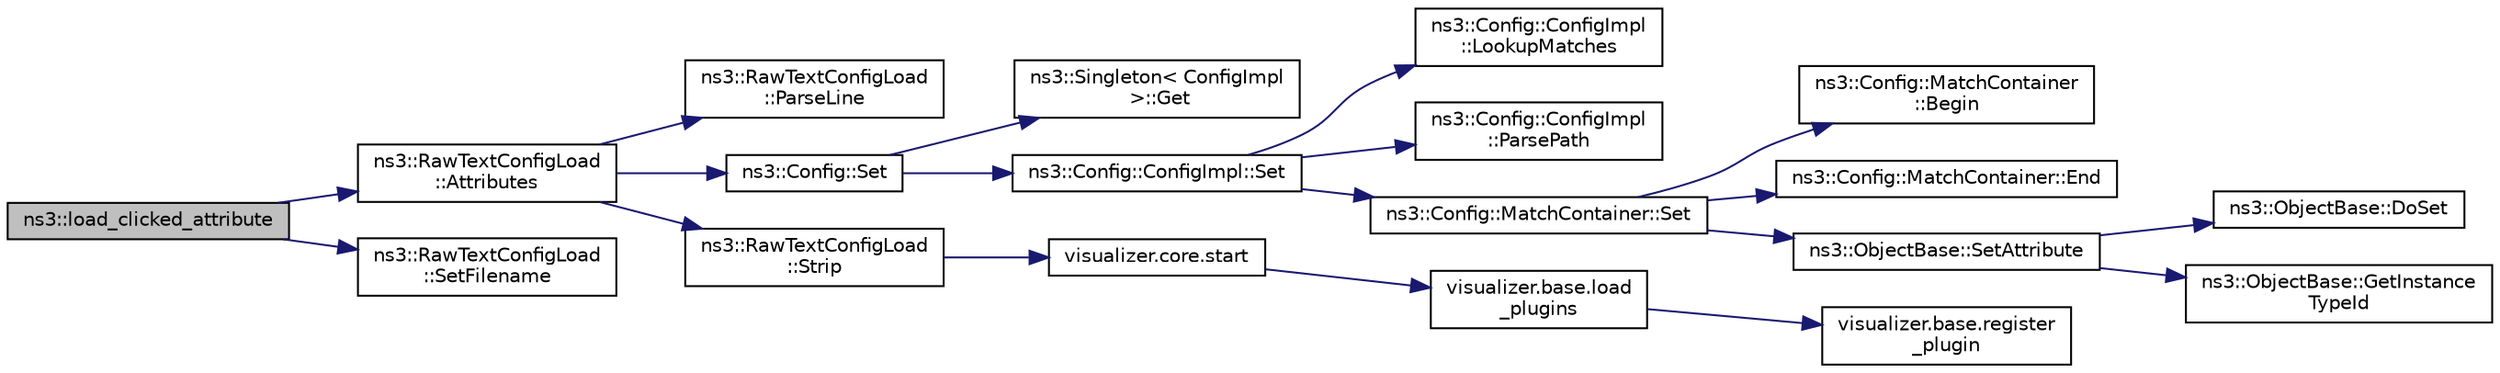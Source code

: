 digraph "ns3::load_clicked_attribute"
{
 // LATEX_PDF_SIZE
  edge [fontname="Helvetica",fontsize="10",labelfontname="Helvetica",labelfontsize="10"];
  node [fontname="Helvetica",fontsize="10",shape=record];
  rankdir="LR";
  Node1 [label="ns3::load_clicked_attribute",height=0.2,width=0.4,color="black", fillcolor="grey75", style="filled", fontcolor="black",tooltip="If the user presses the button load, it will load the config file into memory."];
  Node1 -> Node2 [color="midnightblue",fontsize="10",style="solid",fontname="Helvetica"];
  Node2 [label="ns3::RawTextConfigLoad\l::Attributes",height=0.2,width=0.4,color="black", fillcolor="white", style="filled",URL="$classns3_1_1_raw_text_config_load.html#ac4f323b065c9fb10bbab85720051b343",tooltip="Load or save the attributes values."];
  Node2 -> Node3 [color="midnightblue",fontsize="10",style="solid",fontname="Helvetica"];
  Node3 [label="ns3::RawTextConfigLoad\l::ParseLine",height=0.2,width=0.4,color="black", fillcolor="white", style="filled",URL="$classns3_1_1_raw_text_config_load.html#a4ba16d656dbaccf93e697e0c931a96a8",tooltip="Parse (potentially multi-) line configs into type, name, and values."];
  Node2 -> Node4 [color="midnightblue",fontsize="10",style="solid",fontname="Helvetica"];
  Node4 [label="ns3::Config::Set",height=0.2,width=0.4,color="black", fillcolor="white", style="filled",URL="$group__config.html#gadce03667ec621d64ce4aace85d9bcfd0",tooltip=" "];
  Node4 -> Node5 [color="midnightblue",fontsize="10",style="solid",fontname="Helvetica"];
  Node5 [label="ns3::Singleton\< ConfigImpl\l \>::Get",height=0.2,width=0.4,color="black", fillcolor="white", style="filled",URL="$classns3_1_1_singleton.html#a80a2cd3c25a27ea72add7a9f7a141ffa",tooltip="Get a pointer to the singleton instance."];
  Node4 -> Node6 [color="midnightblue",fontsize="10",style="solid",fontname="Helvetica"];
  Node6 [label="ns3::Config::ConfigImpl::Set",height=0.2,width=0.4,color="black", fillcolor="white", style="filled",URL="$classns3_1_1_config_1_1_config_impl.html#aa656a0317ccef3701872174f9c863949",tooltip=" "];
  Node6 -> Node7 [color="midnightblue",fontsize="10",style="solid",fontname="Helvetica"];
  Node7 [label="ns3::Config::ConfigImpl\l::LookupMatches",height=0.2,width=0.4,color="black", fillcolor="white", style="filled",URL="$classns3_1_1_config_1_1_config_impl.html#aef8d461e235704cdeb8a85581ba249fb",tooltip=" "];
  Node6 -> Node8 [color="midnightblue",fontsize="10",style="solid",fontname="Helvetica"];
  Node8 [label="ns3::Config::ConfigImpl\l::ParsePath",height=0.2,width=0.4,color="black", fillcolor="white", style="filled",URL="$classns3_1_1_config_1_1_config_impl.html#ab482a563857309e0e70beba3af32be71",tooltip="Break a Config path into the leading path and the last leaf token."];
  Node6 -> Node9 [color="midnightblue",fontsize="10",style="solid",fontname="Helvetica"];
  Node9 [label="ns3::Config::MatchContainer::Set",height=0.2,width=0.4,color="black", fillcolor="white", style="filled",URL="$classns3_1_1_config_1_1_match_container.html#a4d946efb9907c1625581617402274fa3",tooltip=" "];
  Node9 -> Node10 [color="midnightblue",fontsize="10",style="solid",fontname="Helvetica"];
  Node10 [label="ns3::Config::MatchContainer\l::Begin",height=0.2,width=0.4,color="black", fillcolor="white", style="filled",URL="$classns3_1_1_config_1_1_match_container.html#afdad67605b13bdcf5a45a512563d1b6c",tooltip=" "];
  Node9 -> Node11 [color="midnightblue",fontsize="10",style="solid",fontname="Helvetica"];
  Node11 [label="ns3::Config::MatchContainer::End",height=0.2,width=0.4,color="black", fillcolor="white", style="filled",URL="$classns3_1_1_config_1_1_match_container.html#a6b65ea9c9c12467bf68edd5bcfe42a6d",tooltip=" "];
  Node9 -> Node12 [color="midnightblue",fontsize="10",style="solid",fontname="Helvetica"];
  Node12 [label="ns3::ObjectBase::SetAttribute",height=0.2,width=0.4,color="black", fillcolor="white", style="filled",URL="$classns3_1_1_object_base.html#ac60245d3ea4123bbc9b1d391f1f6592f",tooltip="Set a single attribute, raising fatal errors if unsuccessful."];
  Node12 -> Node13 [color="midnightblue",fontsize="10",style="solid",fontname="Helvetica"];
  Node13 [label="ns3::ObjectBase::DoSet",height=0.2,width=0.4,color="black", fillcolor="white", style="filled",URL="$classns3_1_1_object_base.html#afe5f2f7b2fabc99aa33f9bb434e3b695",tooltip="Attempt to set the value referenced by the accessor spec to a valid value according to the checker,..."];
  Node12 -> Node14 [color="midnightblue",fontsize="10",style="solid",fontname="Helvetica"];
  Node14 [label="ns3::ObjectBase::GetInstance\lTypeId",height=0.2,width=0.4,color="black", fillcolor="white", style="filled",URL="$classns3_1_1_object_base.html#abe5b43a6f5b99a92a4c3122db31f06fb",tooltip="Get the most derived TypeId for this Object."];
  Node2 -> Node15 [color="midnightblue",fontsize="10",style="solid",fontname="Helvetica"];
  Node15 [label="ns3::RawTextConfigLoad\l::Strip",height=0.2,width=0.4,color="black", fillcolor="white", style="filled",URL="$classns3_1_1_raw_text_config_load.html#aad3ad24f9eeb53999a4366673c12a11e",tooltip="Strip out attribute value."];
  Node15 -> Node16 [color="midnightblue",fontsize="10",style="solid",fontname="Helvetica"];
  Node16 [label="visualizer.core.start",height=0.2,width=0.4,color="black", fillcolor="white", style="filled",URL="$namespacevisualizer_1_1core.html#a2a35e5d8a34af358b508dac8635754e0",tooltip=" "];
  Node16 -> Node17 [color="midnightblue",fontsize="10",style="solid",fontname="Helvetica"];
  Node17 [label="visualizer.base.load\l_plugins",height=0.2,width=0.4,color="black", fillcolor="white", style="filled",URL="$namespacevisualizer_1_1base.html#ad171497a5ff1afe0a73bedaebf35448f",tooltip=" "];
  Node17 -> Node18 [color="midnightblue",fontsize="10",style="solid",fontname="Helvetica"];
  Node18 [label="visualizer.base.register\l_plugin",height=0.2,width=0.4,color="black", fillcolor="white", style="filled",URL="$namespacevisualizer_1_1base.html#a6b0ffcff1e17ec4027496f50177e5b9e",tooltip=" "];
  Node1 -> Node19 [color="midnightblue",fontsize="10",style="solid",fontname="Helvetica"];
  Node19 [label="ns3::RawTextConfigLoad\l::SetFilename",height=0.2,width=0.4,color="black", fillcolor="white", style="filled",URL="$classns3_1_1_raw_text_config_load.html#ab7e3722feb39abc7fef4292a3a2aa358",tooltip="Set the file name."];
}
